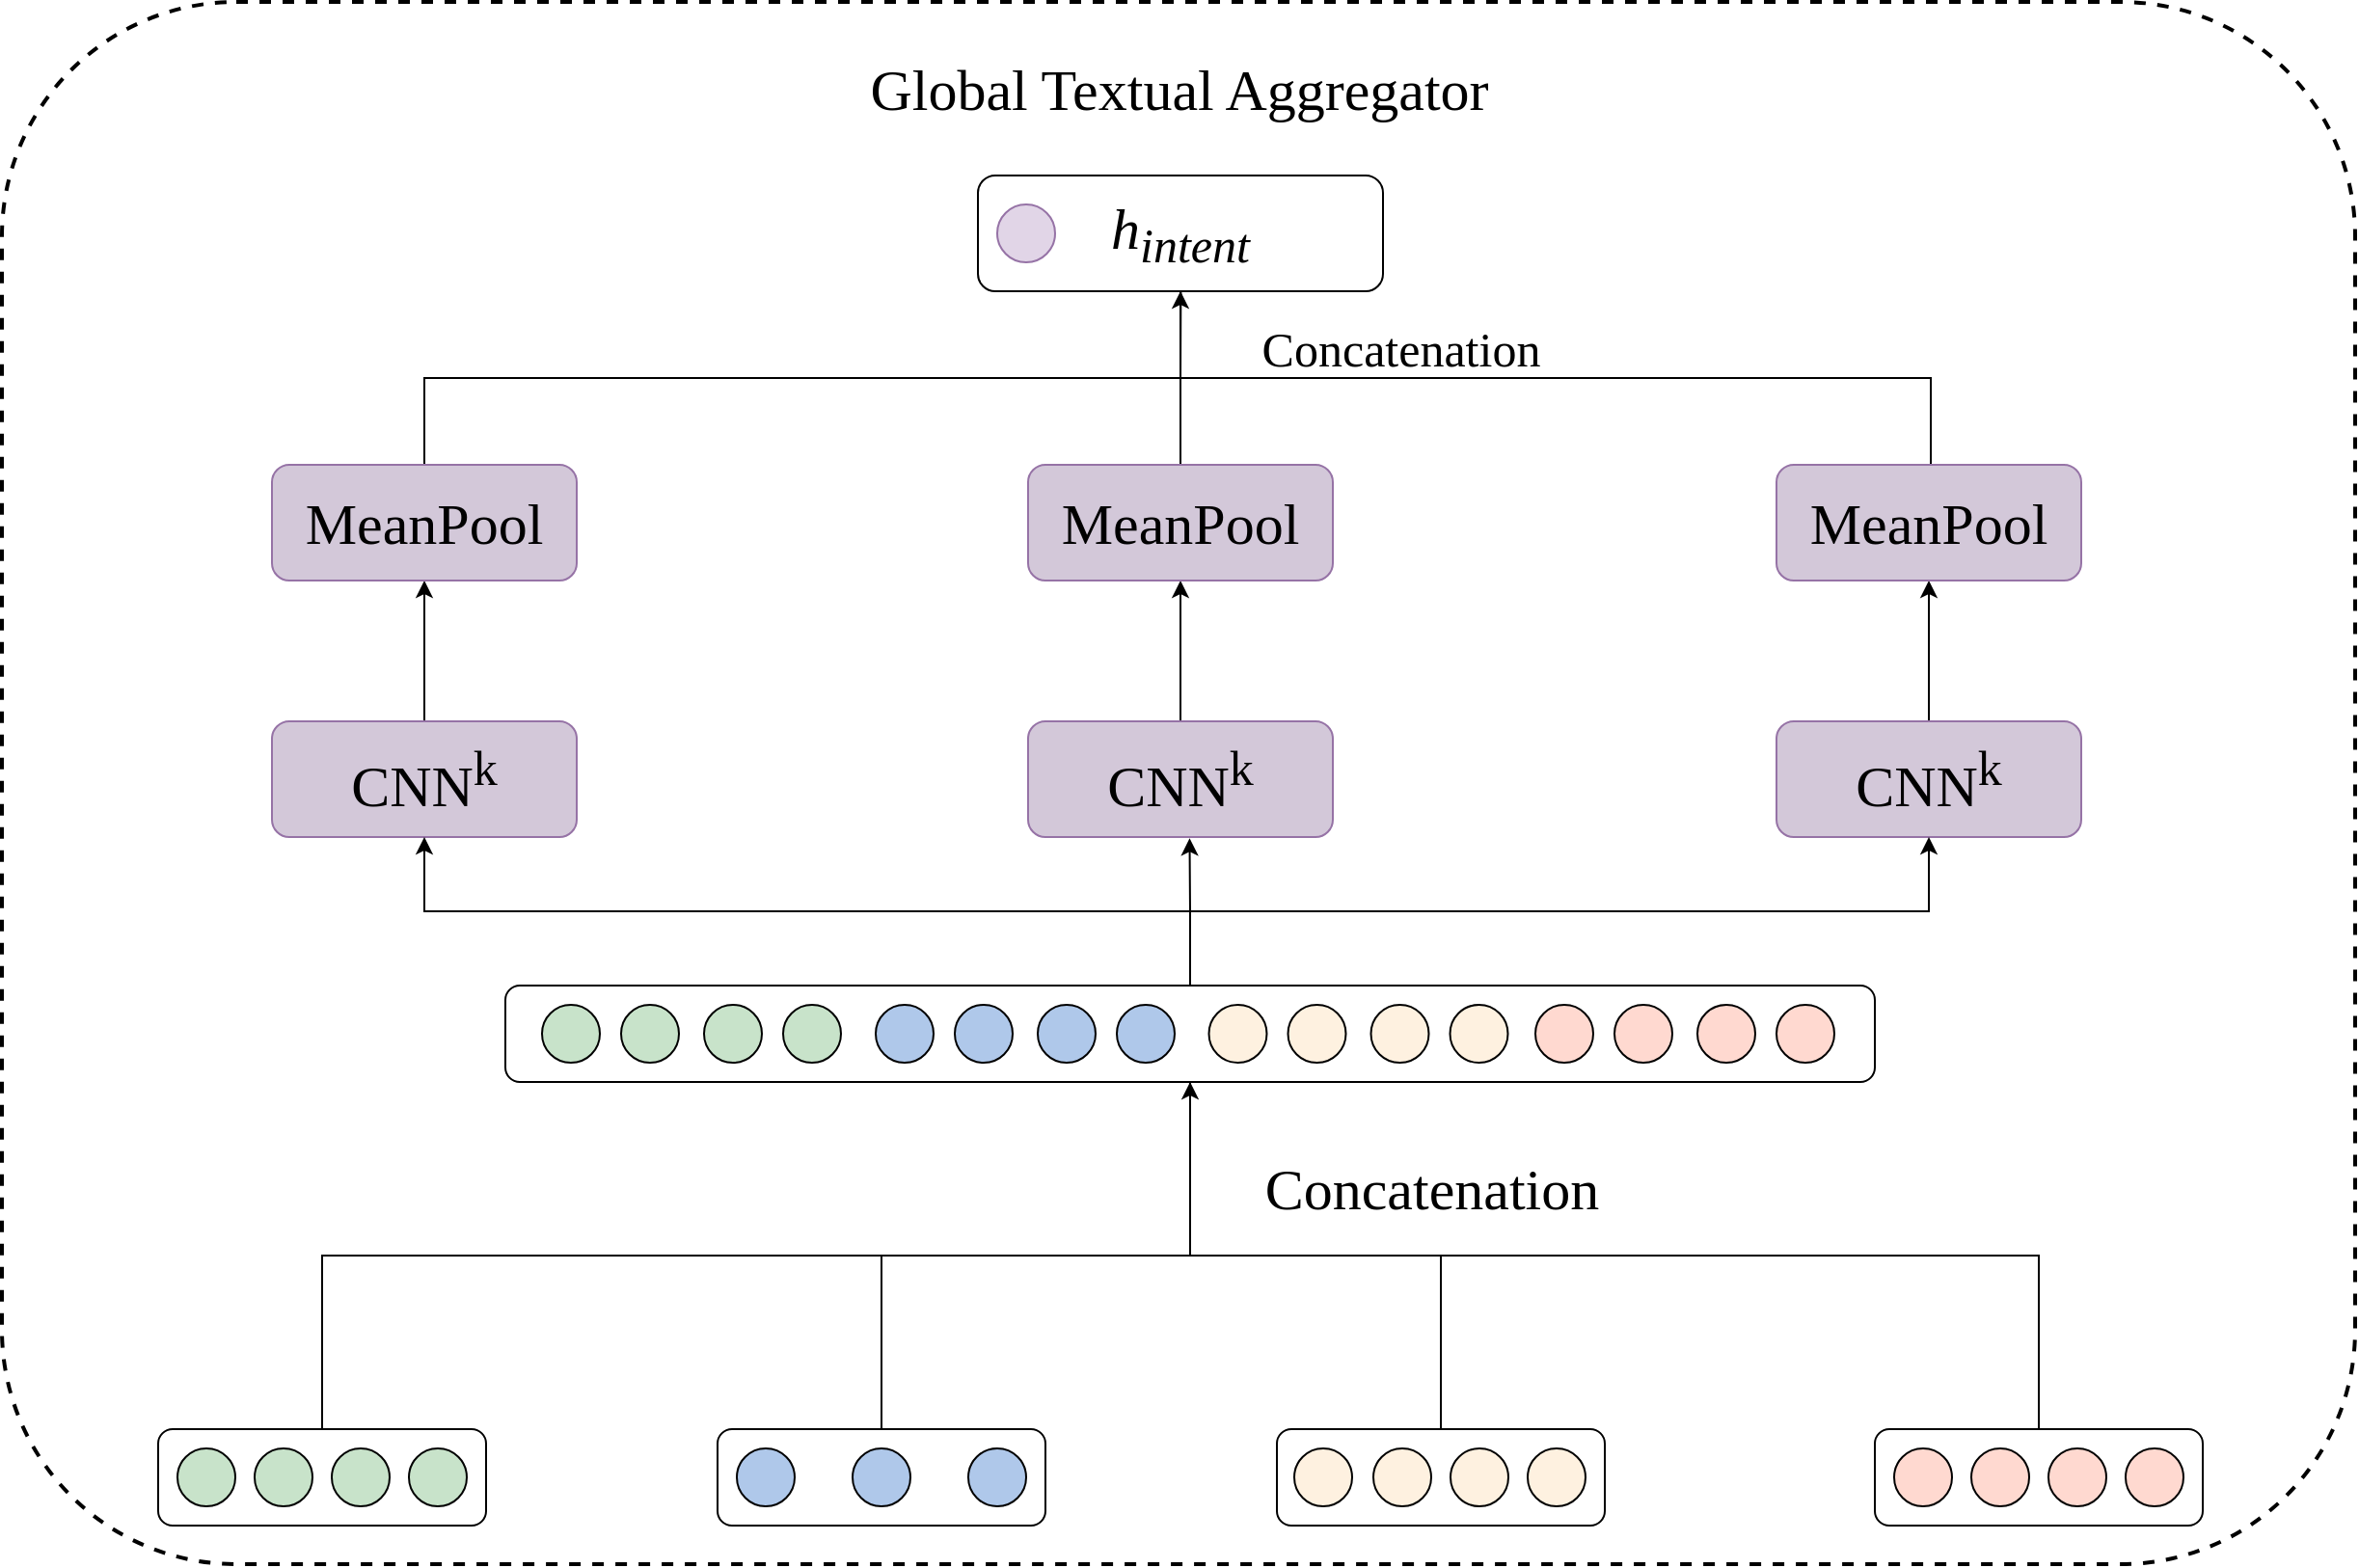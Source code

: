 <mxfile version="24.7.5">
  <diagram name="第 1 页" id="tzc-c6cf4rMfpOVOBY_b">
    <mxGraphModel dx="1038" dy="1182" grid="1" gridSize="10" guides="1" tooltips="1" connect="1" arrows="1" fold="1" page="1" pageScale="1" pageWidth="827" pageHeight="1169" math="0" shadow="0">
      <root>
        <mxCell id="0" />
        <mxCell id="1" parent="0" />
        <mxCell id="7F-Ce298isWdIxQNQa6x-1" value="" style="rounded=1;whiteSpace=wrap;html=1;strokeWidth=2;dashed=1;" parent="1" vertex="1">
          <mxGeometry x="848" y="10" width="1220" height="810" as="geometry" />
        </mxCell>
        <mxCell id="7F-Ce298isWdIxQNQa6x-2" value="" style="group" parent="1" vertex="1" connectable="0">
          <mxGeometry x="1109" y="520" width="710" height="50" as="geometry" />
        </mxCell>
        <mxCell id="7F-Ce298isWdIxQNQa6x-3" value="" style="rounded=1;whiteSpace=wrap;html=1;container=0;" parent="7F-Ce298isWdIxQNQa6x-2" vertex="1">
          <mxGeometry width="710" height="50" as="geometry" />
        </mxCell>
        <mxCell id="7F-Ce298isWdIxQNQa6x-4" value="" style="ellipse;whiteSpace=wrap;html=1;aspect=fixed;fillColor=#c8e3ca;container=0;" parent="7F-Ce298isWdIxQNQa6x-2" vertex="1">
          <mxGeometry x="19" y="10" width="30" height="30" as="geometry" />
        </mxCell>
        <mxCell id="7F-Ce298isWdIxQNQa6x-5" value="" style="ellipse;whiteSpace=wrap;html=1;aspect=fixed;fillColor=#c8e3ca;container=0;" parent="7F-Ce298isWdIxQNQa6x-2" vertex="1">
          <mxGeometry x="60" y="10" width="30" height="30" as="geometry" />
        </mxCell>
        <mxCell id="7F-Ce298isWdIxQNQa6x-6" value="" style="ellipse;whiteSpace=wrap;html=1;aspect=fixed;fillColor=#c8e3ca;container=0;" parent="7F-Ce298isWdIxQNQa6x-2" vertex="1">
          <mxGeometry x="144" y="10" width="30" height="30" as="geometry" />
        </mxCell>
        <mxCell id="7F-Ce298isWdIxQNQa6x-7" value="" style="ellipse;whiteSpace=wrap;html=1;aspect=fixed;fillColor=#c8e3ca;container=0;" parent="7F-Ce298isWdIxQNQa6x-2" vertex="1">
          <mxGeometry x="103" y="10" width="30" height="30" as="geometry" />
        </mxCell>
        <mxCell id="7F-Ce298isWdIxQNQa6x-8" value="" style="ellipse;whiteSpace=wrap;html=1;aspect=fixed;fillColor=#afc8ea;container=0;" parent="7F-Ce298isWdIxQNQa6x-2" vertex="1">
          <mxGeometry x="192" y="10" width="30" height="30" as="geometry" />
        </mxCell>
        <mxCell id="7F-Ce298isWdIxQNQa6x-9" value="" style="ellipse;whiteSpace=wrap;html=1;aspect=fixed;fillColor=#afc8ea;container=0;" parent="7F-Ce298isWdIxQNQa6x-2" vertex="1">
          <mxGeometry x="233" y="10" width="30" height="30" as="geometry" />
        </mxCell>
        <mxCell id="7F-Ce298isWdIxQNQa6x-10" value="" style="ellipse;whiteSpace=wrap;html=1;aspect=fixed;fillColor=#afc8ea;container=0;" parent="7F-Ce298isWdIxQNQa6x-2" vertex="1">
          <mxGeometry x="317" y="10" width="30" height="30" as="geometry" />
        </mxCell>
        <mxCell id="7F-Ce298isWdIxQNQa6x-11" value="" style="ellipse;whiteSpace=wrap;html=1;aspect=fixed;fillColor=#afc8ea;container=0;" parent="7F-Ce298isWdIxQNQa6x-2" vertex="1">
          <mxGeometry x="276" y="10" width="30" height="30" as="geometry" />
        </mxCell>
        <mxCell id="7F-Ce298isWdIxQNQa6x-12" value="" style="ellipse;whiteSpace=wrap;html=1;aspect=fixed;fillColor=#fef1e0;container=0;" parent="7F-Ce298isWdIxQNQa6x-2" vertex="1">
          <mxGeometry x="364.75" y="10" width="30" height="30" as="geometry" />
        </mxCell>
        <mxCell id="7F-Ce298isWdIxQNQa6x-13" value="" style="ellipse;whiteSpace=wrap;html=1;aspect=fixed;fillColor=#fef1e0;container=0;" parent="7F-Ce298isWdIxQNQa6x-2" vertex="1">
          <mxGeometry x="405.75" y="10" width="30" height="30" as="geometry" />
        </mxCell>
        <mxCell id="7F-Ce298isWdIxQNQa6x-14" value="" style="ellipse;whiteSpace=wrap;html=1;aspect=fixed;fillColor=#fef1e0;container=0;" parent="7F-Ce298isWdIxQNQa6x-2" vertex="1">
          <mxGeometry x="489.75" y="10" width="30" height="30" as="geometry" />
        </mxCell>
        <mxCell id="7F-Ce298isWdIxQNQa6x-15" value="" style="ellipse;whiteSpace=wrap;html=1;aspect=fixed;fillColor=#fef1e0;container=0;" parent="7F-Ce298isWdIxQNQa6x-2" vertex="1">
          <mxGeometry x="448.75" y="10" width="30" height="30" as="geometry" />
        </mxCell>
        <mxCell id="7F-Ce298isWdIxQNQa6x-16" value="" style="ellipse;whiteSpace=wrap;html=1;aspect=fixed;fillColor=#ffd9d0;container=0;" parent="7F-Ce298isWdIxQNQa6x-2" vertex="1">
          <mxGeometry x="534" y="10" width="30" height="30" as="geometry" />
        </mxCell>
        <mxCell id="7F-Ce298isWdIxQNQa6x-17" value="" style="ellipse;whiteSpace=wrap;html=1;aspect=fixed;fillColor=#ffd9d0;container=0;" parent="7F-Ce298isWdIxQNQa6x-2" vertex="1">
          <mxGeometry x="575" y="10" width="30" height="30" as="geometry" />
        </mxCell>
        <mxCell id="7F-Ce298isWdIxQNQa6x-18" value="" style="ellipse;whiteSpace=wrap;html=1;aspect=fixed;fillColor=#ffd9d0;container=0;" parent="7F-Ce298isWdIxQNQa6x-2" vertex="1">
          <mxGeometry x="659" y="10" width="30" height="30" as="geometry" />
        </mxCell>
        <mxCell id="7F-Ce298isWdIxQNQa6x-19" value="" style="ellipse;whiteSpace=wrap;html=1;aspect=fixed;fillColor=#ffd9d0;container=0;" parent="7F-Ce298isWdIxQNQa6x-2" vertex="1">
          <mxGeometry x="618" y="10" width="30" height="30" as="geometry" />
        </mxCell>
        <mxCell id="7F-Ce298isWdIxQNQa6x-20" style="edgeStyle=orthogonalEdgeStyle;rounded=0;orthogonalLoop=1;jettySize=auto;html=1;exitX=0.5;exitY=0;exitDx=0;exitDy=0;entryX=0.5;entryY=1;entryDx=0;entryDy=0;" parent="1" source="7F-Ce298isWdIxQNQa6x-21" target="7F-Ce298isWdIxQNQa6x-23" edge="1">
          <mxGeometry relative="1" as="geometry" />
        </mxCell>
        <mxCell id="7F-Ce298isWdIxQNQa6x-21" value="&lt;font style=&quot;font-size: 30px;&quot; face=&quot;Times New Roman&quot;&gt;CNN&lt;sup&gt;k&lt;/sup&gt;&lt;/font&gt;" style="rounded=1;whiteSpace=wrap;html=1;fillColor=#D3C8D9;strokeColor=#9673a6;" parent="1" vertex="1">
          <mxGeometry x="988" y="383" width="158" height="60" as="geometry" />
        </mxCell>
        <mxCell id="7F-Ce298isWdIxQNQa6x-22" style="edgeStyle=orthogonalEdgeStyle;rounded=0;orthogonalLoop=1;jettySize=auto;html=1;exitX=0.5;exitY=0;exitDx=0;exitDy=0;entryX=0.5;entryY=1;entryDx=0;entryDy=0;" parent="1" source="7F-Ce298isWdIxQNQa6x-23" target="7F-Ce298isWdIxQNQa6x-27" edge="1">
          <mxGeometry relative="1" as="geometry" />
        </mxCell>
        <mxCell id="7F-Ce298isWdIxQNQa6x-23" value="&lt;font style=&quot;font-size: 30px;&quot; face=&quot;Times New Roman&quot;&gt;MeanPool&lt;/font&gt;" style="rounded=1;whiteSpace=wrap;html=1;fillColor=#D3C8D9;strokeColor=#9673a6;" parent="1" vertex="1">
          <mxGeometry x="988" y="250" width="158" height="60" as="geometry" />
        </mxCell>
        <mxCell id="7F-Ce298isWdIxQNQa6x-24" value="&lt;font style=&quot;font-size: 30px;&quot; face=&quot;Times New Roman&quot;&gt;Global Textual Aggregator&lt;/font&gt;" style="text;html=1;align=center;verticalAlign=middle;resizable=0;points=[];autosize=1;strokeColor=none;fillColor=none;" parent="1" vertex="1">
          <mxGeometry x="1288" y="30" width="340" height="50" as="geometry" />
        </mxCell>
        <mxCell id="7F-Ce298isWdIxQNQa6x-26" value="" style="group" parent="1" vertex="1" connectable="0">
          <mxGeometry x="1354" y="100" width="210" height="60" as="geometry" />
        </mxCell>
        <mxCell id="7F-Ce298isWdIxQNQa6x-27" value="&lt;font style=&quot;font-size: 30px;&quot; face=&quot;Times New Roman&quot;&gt;&lt;i&gt;h&lt;sub&gt;intent&lt;/sub&gt;&lt;/i&gt;&lt;/font&gt;" style="rounded=1;whiteSpace=wrap;html=1;" parent="7F-Ce298isWdIxQNQa6x-26" vertex="1">
          <mxGeometry width="210" height="60" as="geometry" />
        </mxCell>
        <mxCell id="7F-Ce298isWdIxQNQa6x-28" value="" style="ellipse;whiteSpace=wrap;html=1;aspect=fixed;fillColor=#e1d5e7;strokeColor=#9673a6;container=0;" parent="7F-Ce298isWdIxQNQa6x-26" vertex="1">
          <mxGeometry x="10" y="15" width="30" height="30" as="geometry" />
        </mxCell>
        <mxCell id="7F-Ce298isWdIxQNQa6x-29" style="edgeStyle=orthogonalEdgeStyle;rounded=0;orthogonalLoop=1;jettySize=auto;html=1;exitX=0.5;exitY=0;exitDx=0;exitDy=0;entryX=0.5;entryY=1;entryDx=0;entryDy=0;" parent="1" source="7F-Ce298isWdIxQNQa6x-30" target="7F-Ce298isWdIxQNQa6x-34" edge="1">
          <mxGeometry relative="1" as="geometry" />
        </mxCell>
        <mxCell id="7F-Ce298isWdIxQNQa6x-30" value="&lt;font style=&quot;font-size: 30px;&quot; face=&quot;Times New Roman&quot;&gt;CNN&lt;sup&gt;k&lt;/sup&gt;&lt;/font&gt;" style="rounded=1;whiteSpace=wrap;html=1;fillColor=#D3C8D9;strokeColor=#9673a6;" parent="1" vertex="1">
          <mxGeometry x="1380" y="383" width="158" height="60" as="geometry" />
        </mxCell>
        <mxCell id="7F-Ce298isWdIxQNQa6x-31" style="edgeStyle=orthogonalEdgeStyle;rounded=0;orthogonalLoop=1;jettySize=auto;html=1;exitX=0.5;exitY=0;exitDx=0;exitDy=0;entryX=0.5;entryY=1;entryDx=0;entryDy=0;" parent="1" source="7F-Ce298isWdIxQNQa6x-32" target="7F-Ce298isWdIxQNQa6x-36" edge="1">
          <mxGeometry relative="1" as="geometry" />
        </mxCell>
        <mxCell id="7F-Ce298isWdIxQNQa6x-32" value="&lt;font style=&quot;font-size: 30px;&quot; face=&quot;Times New Roman&quot;&gt;CNN&lt;sup&gt;k&lt;/sup&gt;&lt;/font&gt;" style="rounded=1;whiteSpace=wrap;html=1;fillColor=#D3C8D9;strokeColor=#9673a6;" parent="1" vertex="1">
          <mxGeometry x="1768" y="383" width="158" height="60" as="geometry" />
        </mxCell>
        <mxCell id="7F-Ce298isWdIxQNQa6x-72" style="edgeStyle=orthogonalEdgeStyle;rounded=0;orthogonalLoop=1;jettySize=auto;html=1;exitX=0.5;exitY=0;exitDx=0;exitDy=0;endArrow=none;endFill=0;" parent="1" source="7F-Ce298isWdIxQNQa6x-34" edge="1">
          <mxGeometry relative="1" as="geometry">
            <mxPoint x="1459.171" y="160" as="targetPoint" />
          </mxGeometry>
        </mxCell>
        <mxCell id="7F-Ce298isWdIxQNQa6x-34" value="&lt;font style=&quot;font-size: 30px;&quot; face=&quot;Times New Roman&quot;&gt;MeanPool&lt;/font&gt;" style="rounded=1;whiteSpace=wrap;html=1;fillColor=#D3C8D9;strokeColor=#9673a6;" parent="1" vertex="1">
          <mxGeometry x="1380" y="250" width="158" height="60" as="geometry" />
        </mxCell>
        <mxCell id="7F-Ce298isWdIxQNQa6x-71" style="edgeStyle=orthogonalEdgeStyle;rounded=0;orthogonalLoop=1;jettySize=auto;html=1;exitX=0.5;exitY=0;exitDx=0;exitDy=0;endArrow=none;endFill=0;" parent="1" edge="1">
          <mxGeometry relative="1" as="geometry">
            <mxPoint x="1459" y="160" as="targetPoint" />
            <mxPoint x="1848" y="250" as="sourcePoint" />
            <Array as="points">
              <mxPoint x="1848" y="205" />
              <mxPoint x="1459" y="205" />
            </Array>
          </mxGeometry>
        </mxCell>
        <mxCell id="7F-Ce298isWdIxQNQa6x-36" value="&lt;font style=&quot;font-size: 30px;&quot; face=&quot;Times New Roman&quot;&gt;MeanPool&lt;/font&gt;" style="rounded=1;whiteSpace=wrap;html=1;fillColor=#D3C8D9;strokeColor=#9673a6;" parent="1" vertex="1">
          <mxGeometry x="1768" y="250" width="158" height="60" as="geometry" />
        </mxCell>
        <mxCell id="7F-Ce298isWdIxQNQa6x-37" style="edgeStyle=orthogonalEdgeStyle;rounded=0;orthogonalLoop=1;jettySize=auto;html=1;exitX=0.5;exitY=0;exitDx=0;exitDy=0;entryX=0.5;entryY=1;entryDx=0;entryDy=0;" parent="1" source="7F-Ce298isWdIxQNQa6x-3" target="7F-Ce298isWdIxQNQa6x-21" edge="1">
          <mxGeometry relative="1" as="geometry" />
        </mxCell>
        <mxCell id="7F-Ce298isWdIxQNQa6x-38" style="edgeStyle=orthogonalEdgeStyle;rounded=0;orthogonalLoop=1;jettySize=auto;html=1;exitX=0.5;exitY=0;exitDx=0;exitDy=0;entryX=0.53;entryY=1.011;entryDx=0;entryDy=0;entryPerimeter=0;" parent="1" source="7F-Ce298isWdIxQNQa6x-3" target="7F-Ce298isWdIxQNQa6x-30" edge="1">
          <mxGeometry relative="1" as="geometry" />
        </mxCell>
        <mxCell id="7F-Ce298isWdIxQNQa6x-39" style="edgeStyle=orthogonalEdgeStyle;rounded=0;orthogonalLoop=1;jettySize=auto;html=1;exitX=0.5;exitY=0;exitDx=0;exitDy=0;" parent="1" source="7F-Ce298isWdIxQNQa6x-3" target="7F-Ce298isWdIxQNQa6x-32" edge="1">
          <mxGeometry relative="1" as="geometry" />
        </mxCell>
        <mxCell id="7F-Ce298isWdIxQNQa6x-40" value="&lt;span style=&quot;background-color: initial;&quot;&gt;&lt;font face=&quot;Times New Roman&quot; style=&quot;font-size: 25px;&quot;&gt;Concatenation&lt;/font&gt;&lt;/span&gt;" style="text;html=1;align=center;verticalAlign=middle;resizable=0;points=[];autosize=1;strokeColor=none;fillColor=none;" parent="1" vertex="1">
          <mxGeometry x="1488" y="170" width="170" height="40" as="geometry" />
        </mxCell>
        <mxCell id="7F-Ce298isWdIxQNQa6x-68" style="edgeStyle=orthogonalEdgeStyle;rounded=0;orthogonalLoop=1;jettySize=auto;html=1;exitX=0.5;exitY=0;exitDx=0;exitDy=0;entryX=0.5;entryY=1;entryDx=0;entryDy=0;endArrow=none;endFill=0;" parent="1" source="7F-Ce298isWdIxQNQa6x-41" target="7F-Ce298isWdIxQNQa6x-3" edge="1">
          <mxGeometry relative="1" as="geometry" />
        </mxCell>
        <mxCell id="7F-Ce298isWdIxQNQa6x-41" value="" style="rounded=1;whiteSpace=wrap;html=1;" parent="1" vertex="1">
          <mxGeometry x="929" y="750" width="170" height="50" as="geometry" />
        </mxCell>
        <mxCell id="7F-Ce298isWdIxQNQa6x-42" value="" style="ellipse;whiteSpace=wrap;html=1;aspect=fixed;fillColor=#c8e3ca;" parent="1" vertex="1">
          <mxGeometry x="939" y="760" width="30" height="30" as="geometry" />
        </mxCell>
        <mxCell id="7F-Ce298isWdIxQNQa6x-43" value="" style="ellipse;whiteSpace=wrap;html=1;aspect=fixed;fillColor=#c8e3ca;" parent="1" vertex="1">
          <mxGeometry x="979" y="760" width="30" height="30" as="geometry" />
        </mxCell>
        <mxCell id="7F-Ce298isWdIxQNQa6x-44" value="" style="ellipse;whiteSpace=wrap;html=1;aspect=fixed;fillColor=#c8e3ca;" parent="1" vertex="1">
          <mxGeometry x="1059" y="760" width="30" height="30" as="geometry" />
        </mxCell>
        <mxCell id="7F-Ce298isWdIxQNQa6x-45" value="" style="ellipse;whiteSpace=wrap;html=1;aspect=fixed;fillColor=#c8e3ca;" parent="1" vertex="1">
          <mxGeometry x="1019" y="760" width="30" height="30" as="geometry" />
        </mxCell>
        <mxCell id="7F-Ce298isWdIxQNQa6x-65" style="edgeStyle=orthogonalEdgeStyle;rounded=0;orthogonalLoop=1;jettySize=auto;html=1;exitX=0.5;exitY=0;exitDx=0;exitDy=0;entryX=0.5;entryY=1;entryDx=0;entryDy=0;" parent="1" source="7F-Ce298isWdIxQNQa6x-47" target="7F-Ce298isWdIxQNQa6x-3" edge="1">
          <mxGeometry relative="1" as="geometry" />
        </mxCell>
        <mxCell id="7F-Ce298isWdIxQNQa6x-47" value="" style="rounded=1;whiteSpace=wrap;html=1;" parent="1" vertex="1">
          <mxGeometry x="1219" y="750" width="170" height="50" as="geometry" />
        </mxCell>
        <mxCell id="7F-Ce298isWdIxQNQa6x-48" value="" style="ellipse;whiteSpace=wrap;html=1;aspect=fixed;fillColor=#afc8ea;" parent="1" vertex="1">
          <mxGeometry x="1229" y="760" width="30" height="30" as="geometry" />
        </mxCell>
        <mxCell id="7F-Ce298isWdIxQNQa6x-49" value="" style="ellipse;whiteSpace=wrap;html=1;aspect=fixed;fillColor=#afc8ea;" parent="1" vertex="1">
          <mxGeometry x="1289" y="760" width="30" height="30" as="geometry" />
        </mxCell>
        <mxCell id="7F-Ce298isWdIxQNQa6x-50" value="" style="ellipse;whiteSpace=wrap;html=1;aspect=fixed;fillColor=#afc8ea;" parent="1" vertex="1">
          <mxGeometry x="1349" y="760" width="30" height="30" as="geometry" />
        </mxCell>
        <mxCell id="7F-Ce298isWdIxQNQa6x-67" style="edgeStyle=orthogonalEdgeStyle;rounded=0;orthogonalLoop=1;jettySize=auto;html=1;exitX=0.5;exitY=0;exitDx=0;exitDy=0;entryX=0.5;entryY=1;entryDx=0;entryDy=0;endArrow=none;endFill=0;" parent="1" source="7F-Ce298isWdIxQNQa6x-52" target="7F-Ce298isWdIxQNQa6x-3" edge="1">
          <mxGeometry relative="1" as="geometry" />
        </mxCell>
        <mxCell id="7F-Ce298isWdIxQNQa6x-52" value="" style="rounded=1;whiteSpace=wrap;html=1;" parent="1" vertex="1">
          <mxGeometry x="1509" y="750" width="170" height="50" as="geometry" />
        </mxCell>
        <mxCell id="7F-Ce298isWdIxQNQa6x-53" value="" style="ellipse;whiteSpace=wrap;html=1;aspect=fixed;fillColor=#fef1e0;" parent="1" vertex="1">
          <mxGeometry x="1518" y="760" width="30" height="30" as="geometry" />
        </mxCell>
        <mxCell id="7F-Ce298isWdIxQNQa6x-54" value="" style="ellipse;whiteSpace=wrap;html=1;aspect=fixed;fillColor=#fef1e0;" parent="1" vertex="1">
          <mxGeometry x="1559" y="760" width="30" height="30" as="geometry" />
        </mxCell>
        <mxCell id="7F-Ce298isWdIxQNQa6x-55" value="" style="ellipse;whiteSpace=wrap;html=1;aspect=fixed;fillColor=#fef1e0;" parent="1" vertex="1">
          <mxGeometry x="1639" y="760" width="30" height="30" as="geometry" />
        </mxCell>
        <mxCell id="7F-Ce298isWdIxQNQa6x-56" value="" style="ellipse;whiteSpace=wrap;html=1;aspect=fixed;fillColor=#fef1e0;" parent="1" vertex="1">
          <mxGeometry x="1599" y="760" width="30" height="30" as="geometry" />
        </mxCell>
        <mxCell id="7F-Ce298isWdIxQNQa6x-69" style="edgeStyle=orthogonalEdgeStyle;rounded=0;orthogonalLoop=1;jettySize=auto;html=1;exitX=0.5;exitY=0;exitDx=0;exitDy=0;entryX=0.5;entryY=1;entryDx=0;entryDy=0;endArrow=none;endFill=0;" parent="1" source="7F-Ce298isWdIxQNQa6x-58" target="7F-Ce298isWdIxQNQa6x-3" edge="1">
          <mxGeometry relative="1" as="geometry" />
        </mxCell>
        <mxCell id="7F-Ce298isWdIxQNQa6x-58" value="" style="rounded=1;whiteSpace=wrap;html=1;" parent="1" vertex="1">
          <mxGeometry x="1819" y="750" width="170" height="50" as="geometry" />
        </mxCell>
        <mxCell id="7F-Ce298isWdIxQNQa6x-59" value="" style="ellipse;whiteSpace=wrap;html=1;aspect=fixed;fillColor=#ffd9d0;" parent="1" vertex="1">
          <mxGeometry x="1829" y="760" width="30" height="30" as="geometry" />
        </mxCell>
        <mxCell id="7F-Ce298isWdIxQNQa6x-60" value="" style="ellipse;whiteSpace=wrap;html=1;aspect=fixed;fillColor=#ffd9d0;" parent="1" vertex="1">
          <mxGeometry x="1869" y="760" width="30" height="30" as="geometry" />
        </mxCell>
        <mxCell id="7F-Ce298isWdIxQNQa6x-61" value="" style="ellipse;whiteSpace=wrap;html=1;aspect=fixed;fillColor=#ffd9d0;" parent="1" vertex="1">
          <mxGeometry x="1949" y="760" width="30" height="30" as="geometry" />
        </mxCell>
        <mxCell id="7F-Ce298isWdIxQNQa6x-62" value="" style="ellipse;whiteSpace=wrap;html=1;aspect=fixed;fillColor=#ffd9d0;" parent="1" vertex="1">
          <mxGeometry x="1909" y="760" width="30" height="30" as="geometry" />
        </mxCell>
        <mxCell id="7F-Ce298isWdIxQNQa6x-63" value="&lt;span style=&quot;background-color: initial;&quot;&gt;&lt;font face=&quot;Times New Roman&quot; style=&quot;font-size: 30px;&quot;&gt;Concatenation&lt;/font&gt;&lt;/span&gt;" style="text;html=1;align=center;verticalAlign=middle;resizable=0;points=[];autosize=1;strokeColor=none;fillColor=none;" parent="1" vertex="1">
          <mxGeometry x="1489" y="600" width="200" height="50" as="geometry" />
        </mxCell>
      </root>
    </mxGraphModel>
  </diagram>
</mxfile>
